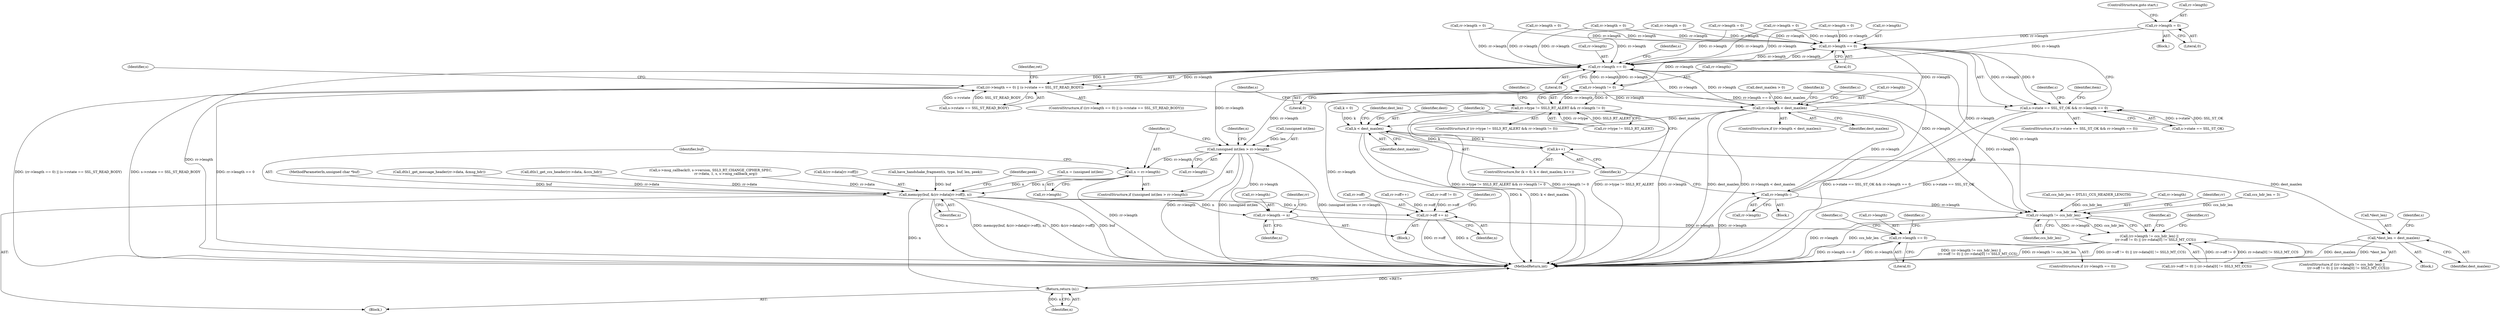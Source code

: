 digraph "0_openssl_e9bbefbf0f24c57645e7ad6a5a71ae649d18ac8e@pointer" {
"1001576" [label="(Call,rr->length = 0)"];
"1000302" [label="(Call,rr->length == 0)"];
"1000296" [label="(Call,s->state == SSL_ST_OK && rr->length == 0)"];
"1000364" [label="(Call,rr->length == 0)"];
"1000363" [label="(Call,(rr->length == 0) || (s->rstate == SSL_ST_READ_BODY))"];
"1000423" [label="(Call,rr->length != 0)"];
"1000417" [label="(Call,rr->type != SSL3_RT_ALERT && rr->length != 0)"];
"1000529" [label="(Call,(unsigned int)len > rr->length)"];
"1000536" [label="(Call,n = rr->length)"];
"1000547" [label="(Call,memcpy(buf, &(rr->data[rr->off]), n))"];
"1000562" [label="(Call,rr->length -= n)"];
"1000573" [label="(Call,rr->length == 0)"];
"1000567" [label="(Call,rr->off += n)"];
"1000646" [label="(Return,return (n);)"];
"1000804" [label="(Call,rr->length < dest_maxlen)"];
"1000825" [label="(Call,k < dest_maxlen)"];
"1000828" [label="(Call,k++)"];
"1000847" [label="(Call,*dest_len = dest_maxlen)"];
"1000843" [label="(Call,rr->length--)"];
"1001445" [label="(Call,rr->length != ccs_hdr_len)"];
"1001444" [label="(Call,(rr->length != ccs_hdr_len) ||\n            (rr->off != 0) || (rr->data[0] != SSL3_MT_CCS))"];
"1000561" [label="(Block,)"];
"1001471" [label="(Call,rr->length = 0)"];
"1000365" [label="(Call,rr->length)"];
"1001465" [label="(Identifier,al)"];
"1001449" [label="(Identifier,ccs_hdr_len)"];
"1000401" [label="(Identifier,s)"];
"1000822" [label="(Call,k = 0)"];
"1000469" [label="(Call,rr->length = 0)"];
"1000547" [label="(Call,memcpy(buf, &(rr->data[rr->off]), n))"];
"1000533" [label="(Call,rr->length)"];
"1000371" [label="(Identifier,s)"];
"1000295" [label="(ControlStructure,if (s->state == SSL_ST_OK && rr->length == 0))"];
"1000848" [label="(Call,*dest_len)"];
"1000362" [label="(ControlStructure,if ((rr->length == 0) || (s->rstate == SSL_ST_READ_BODY)))"];
"1000363" [label="(Call,(rr->length == 0) || (s->rstate == SSL_ST_READ_BODY))"];
"1001576" [label="(Call,rr->length = 0)"];
"1000500" [label="(Block,)"];
"1000829" [label="(Identifier,k)"];
"1000528" [label="(ControlStructure,if ((unsigned int)len > rr->length))"];
"1000376" [label="(Identifier,ret)"];
"1000573" [label="(Call,rr->length == 0)"];
"1000803" [label="(ControlStructure,if (rr->length < dest_maxlen))"];
"1000568" [label="(Call,rr->off)"];
"1000577" [label="(Literal,0)"];
"1000839" [label="(Call,rr->off++)"];
"1000815" [label="(Call,rr->length = 0)"];
"1000833" [label="(Identifier,dest)"];
"1001443" [label="(ControlStructure,if ((rr->length != ccs_hdr_len) ||\n            (rr->off != 0) || (rr->data[0] != SSL3_MT_CCS)))"];
"1001559" [label="(Call,dtls1_get_message_header(rr->data, &msg_hdr))"];
"1000804" [label="(Call,rr->length < dest_maxlen)"];
"1000855" [label="(Identifier,s)"];
"1000542" [label="(Call,n = (unsigned int)len)"];
"1000418" [label="(Call,rr->type != SSL3_RT_ALERT)"];
"1001473" [label="(Identifier,rr)"];
"1001581" [label="(ControlStructure,goto start;)"];
"1000530" [label="(Call,(unsigned int)len)"];
"1001451" [label="(Call,rr->off != 0)"];
"1001425" [label="(Call,ccs_hdr_len = DTLS1_CCS_HEADER_LENGTH)"];
"1000302" [label="(Call,rr->length == 0)"];
"1000359" [label="(Identifier,s)"];
"1000297" [label="(Call,s->state == SSL_ST_OK)"];
"1001446" [label="(Call,rr->length)"];
"1000569" [label="(Identifier,rr)"];
"1000536" [label="(Call,n = rr->length)"];
"1000581" [label="(Identifier,s)"];
"1000575" [label="(Identifier,rr)"];
"1000825" [label="(Call,k < dest_maxlen)"];
"1000593" [label="(Identifier,s)"];
"1000799" [label="(Call,dest_maxlen > 0)"];
"1000160" [label="(MethodParameterIn,unsigned char *buf)"];
"1001716" [label="(Call,rr->length = 0)"];
"1000808" [label="(Identifier,dest_maxlen)"];
"1000417" [label="(Call,rr->type != SSL3_RT_ALERT && rr->length != 0)"];
"1001575" [label="(Block,)"];
"1000571" [label="(Identifier,n)"];
"1000529" [label="(Call,(unsigned int)len > rr->length)"];
"1000439" [label="(Identifier,s)"];
"1000368" [label="(Literal,0)"];
"1001105" [label="(Call,rr->length = 0)"];
"1000823" [label="(Identifier,k)"];
"1000537" [label="(Identifier,n)"];
"1001819" [label="(MethodReturn,int)"];
"1000431" [label="(Identifier,s)"];
"1000847" [label="(Call,*dest_len = dest_maxlen)"];
"1000830" [label="(Block,)"];
"1000548" [label="(Identifier,buf)"];
"1001450" [label="(Call,(rr->off != 0) || (rr->data[0] != SSL3_MT_CCS))"];
"1000310" [label="(Identifier,item)"];
"1001580" [label="(Literal,0)"];
"1001453" [label="(Identifier,rr)"];
"1001428" [label="(Call,dtls1_get_ccs_header(rr->data, &ccs_hdr))"];
"1000364" [label="(Call,rr->length == 0)"];
"1000574" [label="(Call,rr->length)"];
"1001480" [label="(Call,s->msg_callback(0, s->version, SSL3_RT_CHANGE_CIPHER_SPEC,\n                            rr->data, 1, s, s->msg_callback_arg))"];
"1000296" [label="(Call,s->state == SSL_ST_OK && rr->length == 0)"];
"1000423" [label="(Call,rr->length != 0)"];
"1000646" [label="(Return,return (n);)"];
"1000549" [label="(Call,&(rr->data[rr->off]))"];
"1000844" [label="(Call,rr->length)"];
"1000826" [label="(Identifier,k)"];
"1000828" [label="(Call,k++)"];
"1000563" [label="(Call,rr->length)"];
"1001440" [label="(Call,ccs_hdr_len = 3)"];
"1000850" [label="(Identifier,dest_maxlen)"];
"1000219" [label="(Call,have_handshake_fragment(s, type, buf, len, peek))"];
"1000827" [label="(Identifier,dest_maxlen)"];
"1000410" [label="(Call,rr->length = 0)"];
"1000849" [label="(Identifier,dest_len)"];
"1000303" [label="(Call,rr->length)"];
"1000557" [label="(Identifier,n)"];
"1000560" [label="(Identifier,peek)"];
"1000369" [label="(Call,s->rstate == SSL_ST_READ_BODY)"];
"1000843" [label="(Call,rr->length--)"];
"1000647" [label="(Identifier,n)"];
"1001599" [label="(Call,rr->length = 0)"];
"1000424" [label="(Call,rr->length)"];
"1000427" [label="(Literal,0)"];
"1000821" [label="(ControlStructure,for (k = 0; k < dest_maxlen; k++))"];
"1000802" [label="(Block,)"];
"1000306" [label="(Literal,0)"];
"1000562" [label="(Call,rr->length -= n)"];
"1000566" [label="(Identifier,n)"];
"1000812" [label="(Identifier,s)"];
"1000805" [label="(Call,rr->length)"];
"1001444" [label="(Call,(rr->length != ccs_hdr_len) ||\n            (rr->off != 0) || (rr->data[0] != SSL3_MT_CCS))"];
"1000538" [label="(Call,rr->length)"];
"1000543" [label="(Identifier,n)"];
"1001445" [label="(Call,rr->length != ccs_hdr_len)"];
"1000572" [label="(ControlStructure,if (rr->length == 0))"];
"1000567" [label="(Call,rr->off += n)"];
"1000416" [label="(ControlStructure,if (rr->type != SSL3_RT_ALERT && rr->length != 0))"];
"1001577" [label="(Call,rr->length)"];
"1001576" -> "1001575"  [label="AST: "];
"1001576" -> "1001580"  [label="CFG: "];
"1001577" -> "1001576"  [label="AST: "];
"1001580" -> "1001576"  [label="AST: "];
"1001581" -> "1001576"  [label="CFG: "];
"1001576" -> "1000302"  [label="DDG: rr->length"];
"1001576" -> "1000364"  [label="DDG: rr->length"];
"1000302" -> "1000296"  [label="AST: "];
"1000302" -> "1000306"  [label="CFG: "];
"1000303" -> "1000302"  [label="AST: "];
"1000306" -> "1000302"  [label="AST: "];
"1000296" -> "1000302"  [label="CFG: "];
"1000302" -> "1000296"  [label="DDG: rr->length"];
"1000302" -> "1000296"  [label="DDG: 0"];
"1000815" -> "1000302"  [label="DDG: rr->length"];
"1001471" -> "1000302"  [label="DDG: rr->length"];
"1001105" -> "1000302"  [label="DDG: rr->length"];
"1001716" -> "1000302"  [label="DDG: rr->length"];
"1000469" -> "1000302"  [label="DDG: rr->length"];
"1000804" -> "1000302"  [label="DDG: rr->length"];
"1000364" -> "1000302"  [label="DDG: rr->length"];
"1001599" -> "1000302"  [label="DDG: rr->length"];
"1000410" -> "1000302"  [label="DDG: rr->length"];
"1000843" -> "1000302"  [label="DDG: rr->length"];
"1000423" -> "1000302"  [label="DDG: rr->length"];
"1000302" -> "1000364"  [label="DDG: rr->length"];
"1000296" -> "1000295"  [label="AST: "];
"1000296" -> "1000297"  [label="CFG: "];
"1000297" -> "1000296"  [label="AST: "];
"1000310" -> "1000296"  [label="CFG: "];
"1000359" -> "1000296"  [label="CFG: "];
"1000296" -> "1001819"  [label="DDG: s->state == SSL_ST_OK && rr->length == 0"];
"1000296" -> "1001819"  [label="DDG: s->state == SSL_ST_OK"];
"1000297" -> "1000296"  [label="DDG: s->state"];
"1000297" -> "1000296"  [label="DDG: SSL_ST_OK"];
"1000363" -> "1000296"  [label="DDG: rr->length == 0"];
"1000364" -> "1000363"  [label="AST: "];
"1000364" -> "1000368"  [label="CFG: "];
"1000365" -> "1000364"  [label="AST: "];
"1000368" -> "1000364"  [label="AST: "];
"1000371" -> "1000364"  [label="CFG: "];
"1000363" -> "1000364"  [label="CFG: "];
"1000364" -> "1001819"  [label="DDG: rr->length"];
"1000364" -> "1000363"  [label="DDG: rr->length"];
"1000364" -> "1000363"  [label="DDG: 0"];
"1000815" -> "1000364"  [label="DDG: rr->length"];
"1001471" -> "1000364"  [label="DDG: rr->length"];
"1001105" -> "1000364"  [label="DDG: rr->length"];
"1001716" -> "1000364"  [label="DDG: rr->length"];
"1000469" -> "1000364"  [label="DDG: rr->length"];
"1000804" -> "1000364"  [label="DDG: rr->length"];
"1001599" -> "1000364"  [label="DDG: rr->length"];
"1000410" -> "1000364"  [label="DDG: rr->length"];
"1000843" -> "1000364"  [label="DDG: rr->length"];
"1000423" -> "1000364"  [label="DDG: rr->length"];
"1000364" -> "1000423"  [label="DDG: rr->length"];
"1000364" -> "1000529"  [label="DDG: rr->length"];
"1000364" -> "1000804"  [label="DDG: rr->length"];
"1000364" -> "1001445"  [label="DDG: rr->length"];
"1000363" -> "1000362"  [label="AST: "];
"1000363" -> "1000369"  [label="CFG: "];
"1000369" -> "1000363"  [label="AST: "];
"1000376" -> "1000363"  [label="CFG: "];
"1000401" -> "1000363"  [label="CFG: "];
"1000363" -> "1001819"  [label="DDG: s->rstate == SSL_ST_READ_BODY"];
"1000363" -> "1001819"  [label="DDG: rr->length == 0"];
"1000363" -> "1001819"  [label="DDG: (rr->length == 0) || (s->rstate == SSL_ST_READ_BODY)"];
"1000369" -> "1000363"  [label="DDG: s->rstate"];
"1000369" -> "1000363"  [label="DDG: SSL_ST_READ_BODY"];
"1000423" -> "1000417"  [label="AST: "];
"1000423" -> "1000427"  [label="CFG: "];
"1000424" -> "1000423"  [label="AST: "];
"1000427" -> "1000423"  [label="AST: "];
"1000417" -> "1000423"  [label="CFG: "];
"1000423" -> "1001819"  [label="DDG: rr->length"];
"1000423" -> "1000417"  [label="DDG: rr->length"];
"1000423" -> "1000417"  [label="DDG: 0"];
"1000423" -> "1000529"  [label="DDG: rr->length"];
"1000423" -> "1000804"  [label="DDG: rr->length"];
"1000423" -> "1001445"  [label="DDG: rr->length"];
"1000417" -> "1000416"  [label="AST: "];
"1000417" -> "1000418"  [label="CFG: "];
"1000418" -> "1000417"  [label="AST: "];
"1000431" -> "1000417"  [label="CFG: "];
"1000439" -> "1000417"  [label="CFG: "];
"1000417" -> "1001819"  [label="DDG: rr->length != 0"];
"1000417" -> "1001819"  [label="DDG: rr->type != SSL3_RT_ALERT"];
"1000417" -> "1001819"  [label="DDG: rr->type != SSL3_RT_ALERT && rr->length != 0"];
"1000418" -> "1000417"  [label="DDG: rr->type"];
"1000418" -> "1000417"  [label="DDG: SSL3_RT_ALERT"];
"1000529" -> "1000528"  [label="AST: "];
"1000529" -> "1000533"  [label="CFG: "];
"1000530" -> "1000529"  [label="AST: "];
"1000533" -> "1000529"  [label="AST: "];
"1000537" -> "1000529"  [label="CFG: "];
"1000543" -> "1000529"  [label="CFG: "];
"1000529" -> "1001819"  [label="DDG: rr->length"];
"1000529" -> "1001819"  [label="DDG: (unsigned int)len"];
"1000529" -> "1001819"  [label="DDG: (unsigned int)len > rr->length"];
"1000530" -> "1000529"  [label="DDG: len"];
"1000529" -> "1000536"  [label="DDG: rr->length"];
"1000529" -> "1000562"  [label="DDG: rr->length"];
"1000536" -> "1000528"  [label="AST: "];
"1000536" -> "1000538"  [label="CFG: "];
"1000537" -> "1000536"  [label="AST: "];
"1000538" -> "1000536"  [label="AST: "];
"1000548" -> "1000536"  [label="CFG: "];
"1000536" -> "1001819"  [label="DDG: rr->length"];
"1000536" -> "1000547"  [label="DDG: n"];
"1000547" -> "1000500"  [label="AST: "];
"1000547" -> "1000557"  [label="CFG: "];
"1000548" -> "1000547"  [label="AST: "];
"1000549" -> "1000547"  [label="AST: "];
"1000557" -> "1000547"  [label="AST: "];
"1000560" -> "1000547"  [label="CFG: "];
"1000547" -> "1001819"  [label="DDG: buf"];
"1000547" -> "1001819"  [label="DDG: n"];
"1000547" -> "1001819"  [label="DDG: memcpy(buf, &(rr->data[rr->off]), n)"];
"1000547" -> "1001819"  [label="DDG: &(rr->data[rr->off])"];
"1000219" -> "1000547"  [label="DDG: buf"];
"1000160" -> "1000547"  [label="DDG: buf"];
"1001428" -> "1000547"  [label="DDG: rr->data"];
"1001480" -> "1000547"  [label="DDG: rr->data"];
"1001559" -> "1000547"  [label="DDG: rr->data"];
"1000542" -> "1000547"  [label="DDG: n"];
"1000547" -> "1000562"  [label="DDG: n"];
"1000547" -> "1000567"  [label="DDG: n"];
"1000547" -> "1000646"  [label="DDG: n"];
"1000562" -> "1000561"  [label="AST: "];
"1000562" -> "1000566"  [label="CFG: "];
"1000563" -> "1000562"  [label="AST: "];
"1000566" -> "1000562"  [label="AST: "];
"1000569" -> "1000562"  [label="CFG: "];
"1000562" -> "1000573"  [label="DDG: rr->length"];
"1000573" -> "1000572"  [label="AST: "];
"1000573" -> "1000577"  [label="CFG: "];
"1000574" -> "1000573"  [label="AST: "];
"1000577" -> "1000573"  [label="AST: "];
"1000581" -> "1000573"  [label="CFG: "];
"1000593" -> "1000573"  [label="CFG: "];
"1000573" -> "1001819"  [label="DDG: rr->length"];
"1000573" -> "1001819"  [label="DDG: rr->length == 0"];
"1000567" -> "1000561"  [label="AST: "];
"1000567" -> "1000571"  [label="CFG: "];
"1000568" -> "1000567"  [label="AST: "];
"1000571" -> "1000567"  [label="AST: "];
"1000575" -> "1000567"  [label="CFG: "];
"1000567" -> "1001819"  [label="DDG: n"];
"1000567" -> "1001819"  [label="DDG: rr->off"];
"1001451" -> "1000567"  [label="DDG: rr->off"];
"1000839" -> "1000567"  [label="DDG: rr->off"];
"1000646" -> "1000500"  [label="AST: "];
"1000646" -> "1000647"  [label="CFG: "];
"1000647" -> "1000646"  [label="AST: "];
"1001819" -> "1000646"  [label="CFG: "];
"1000646" -> "1001819"  [label="DDG: <RET>"];
"1000647" -> "1000646"  [label="DDG: n"];
"1000804" -> "1000803"  [label="AST: "];
"1000804" -> "1000808"  [label="CFG: "];
"1000805" -> "1000804"  [label="AST: "];
"1000808" -> "1000804"  [label="AST: "];
"1000812" -> "1000804"  [label="CFG: "];
"1000823" -> "1000804"  [label="CFG: "];
"1000804" -> "1001819"  [label="DDG: rr->length"];
"1000804" -> "1001819"  [label="DDG: dest_maxlen"];
"1000804" -> "1001819"  [label="DDG: rr->length < dest_maxlen"];
"1000799" -> "1000804"  [label="DDG: dest_maxlen"];
"1000804" -> "1000825"  [label="DDG: dest_maxlen"];
"1000804" -> "1000843"  [label="DDG: rr->length"];
"1000804" -> "1001445"  [label="DDG: rr->length"];
"1000825" -> "1000821"  [label="AST: "];
"1000825" -> "1000827"  [label="CFG: "];
"1000826" -> "1000825"  [label="AST: "];
"1000827" -> "1000825"  [label="AST: "];
"1000833" -> "1000825"  [label="CFG: "];
"1000849" -> "1000825"  [label="CFG: "];
"1000825" -> "1001819"  [label="DDG: k"];
"1000825" -> "1001819"  [label="DDG: k < dest_maxlen"];
"1000828" -> "1000825"  [label="DDG: k"];
"1000822" -> "1000825"  [label="DDG: k"];
"1000825" -> "1000828"  [label="DDG: k"];
"1000825" -> "1000847"  [label="DDG: dest_maxlen"];
"1000828" -> "1000821"  [label="AST: "];
"1000828" -> "1000829"  [label="CFG: "];
"1000829" -> "1000828"  [label="AST: "];
"1000826" -> "1000828"  [label="CFG: "];
"1000847" -> "1000802"  [label="AST: "];
"1000847" -> "1000850"  [label="CFG: "];
"1000848" -> "1000847"  [label="AST: "];
"1000850" -> "1000847"  [label="AST: "];
"1000855" -> "1000847"  [label="CFG: "];
"1000847" -> "1001819"  [label="DDG: dest_maxlen"];
"1000847" -> "1001819"  [label="DDG: *dest_len"];
"1000843" -> "1000830"  [label="AST: "];
"1000843" -> "1000844"  [label="CFG: "];
"1000844" -> "1000843"  [label="AST: "];
"1000829" -> "1000843"  [label="CFG: "];
"1000843" -> "1001819"  [label="DDG: rr->length"];
"1000843" -> "1001445"  [label="DDG: rr->length"];
"1001445" -> "1001444"  [label="AST: "];
"1001445" -> "1001449"  [label="CFG: "];
"1001446" -> "1001445"  [label="AST: "];
"1001449" -> "1001445"  [label="AST: "];
"1001453" -> "1001445"  [label="CFG: "];
"1001444" -> "1001445"  [label="CFG: "];
"1001445" -> "1001819"  [label="DDG: ccs_hdr_len"];
"1001445" -> "1001819"  [label="DDG: rr->length"];
"1001445" -> "1001444"  [label="DDG: rr->length"];
"1001445" -> "1001444"  [label="DDG: ccs_hdr_len"];
"1001425" -> "1001445"  [label="DDG: ccs_hdr_len"];
"1001440" -> "1001445"  [label="DDG: ccs_hdr_len"];
"1001444" -> "1001443"  [label="AST: "];
"1001444" -> "1001450"  [label="CFG: "];
"1001450" -> "1001444"  [label="AST: "];
"1001465" -> "1001444"  [label="CFG: "];
"1001473" -> "1001444"  [label="CFG: "];
"1001444" -> "1001819"  [label="DDG: (rr->length != ccs_hdr_len) ||\n            (rr->off != 0) || (rr->data[0] != SSL3_MT_CCS)"];
"1001444" -> "1001819"  [label="DDG: rr->length != ccs_hdr_len"];
"1001444" -> "1001819"  [label="DDG: (rr->off != 0) || (rr->data[0] != SSL3_MT_CCS)"];
"1001450" -> "1001444"  [label="DDG: rr->off != 0"];
"1001450" -> "1001444"  [label="DDG: rr->data[0] != SSL3_MT_CCS"];
}
